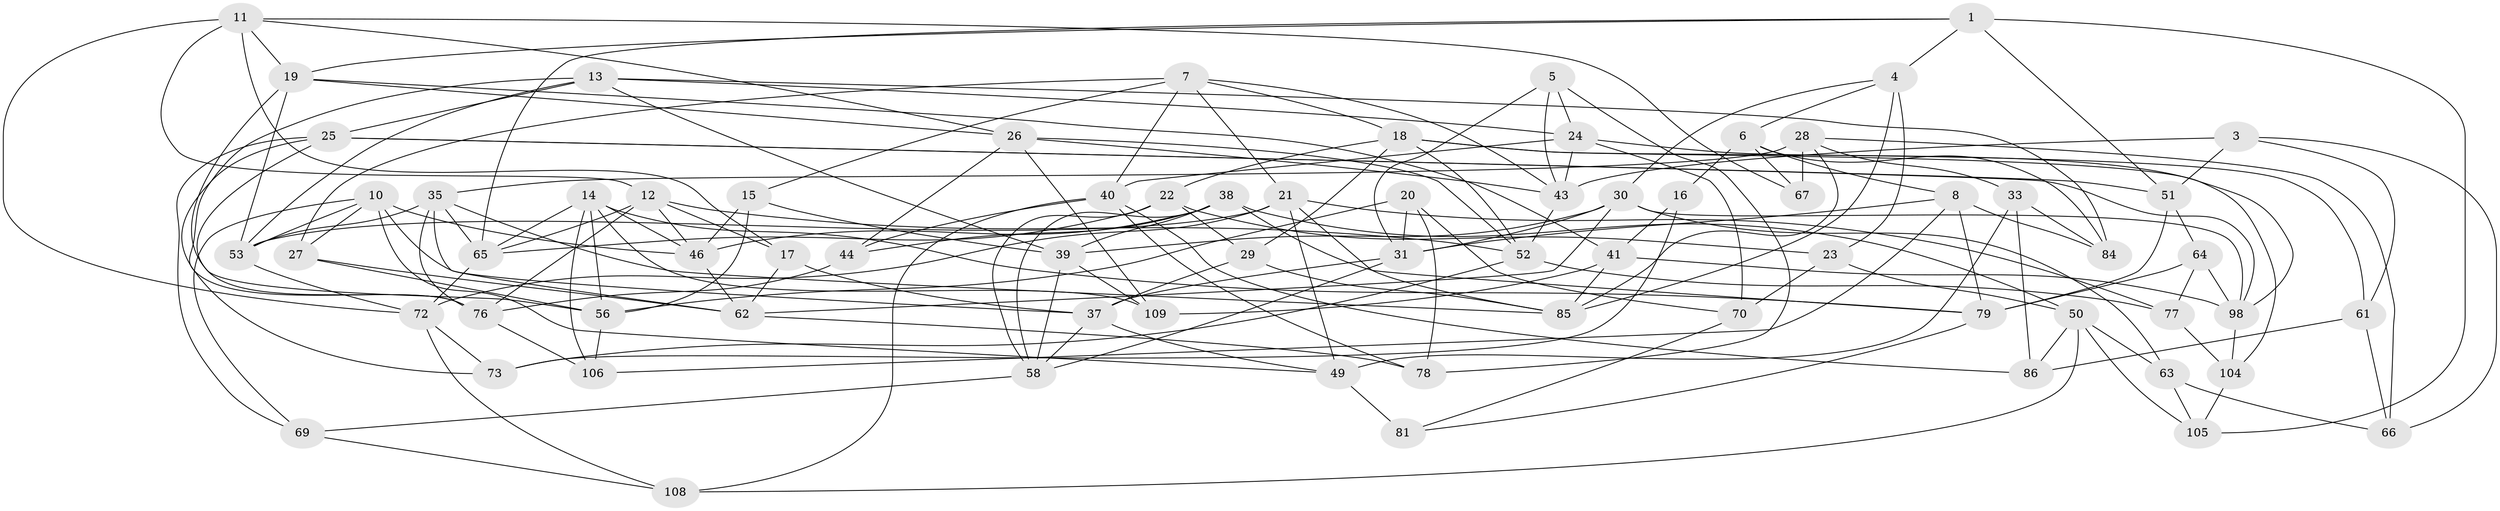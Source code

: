 // Generated by graph-tools (version 1.1) at 2025/52/02/27/25 19:52:33]
// undirected, 71 vertices, 178 edges
graph export_dot {
graph [start="1"]
  node [color=gray90,style=filled];
  1 [super="+2"];
  3;
  4 [super="+34"];
  5;
  6 [super="+97"];
  7 [super="+9"];
  8 [super="+48"];
  10 [super="+74"];
  11 [super="+47"];
  12 [super="+57"];
  13 [super="+45"];
  14 [super="+96"];
  15;
  16;
  17;
  18 [super="+112"];
  19 [super="+111"];
  20;
  21 [super="+94"];
  22 [super="+42"];
  23 [super="+83"];
  24 [super="+113"];
  25 [super="+32"];
  26 [super="+36"];
  27;
  28 [super="+82"];
  29;
  30 [super="+100"];
  31 [super="+87"];
  33;
  35 [super="+75"];
  37 [super="+68"];
  38 [super="+55"];
  39 [super="+60"];
  40 [super="+107"];
  41 [super="+103"];
  43 [super="+110"];
  44;
  46 [super="+59"];
  49 [super="+54"];
  50 [super="+88"];
  51 [super="+80"];
  52 [super="+91"];
  53 [super="+93"];
  56 [super="+89"];
  58 [super="+101"];
  61;
  62 [super="+99"];
  63;
  64;
  65 [super="+71"];
  66;
  67;
  69;
  70;
  72 [super="+90"];
  73;
  76 [super="+102"];
  77;
  78;
  79 [super="+95"];
  81;
  84;
  85 [super="+92"];
  86;
  98 [super="+114"];
  104;
  105;
  106;
  108;
  109;
  1 -- 105;
  1 -- 4;
  1 -- 51 [weight=2];
  1 -- 19;
  1 -- 65;
  3 -- 61;
  3 -- 66;
  3 -- 51;
  3 -- 43;
  4 -- 23 [weight=2];
  4 -- 85;
  4 -- 6;
  4 -- 30;
  5 -- 78;
  5 -- 31;
  5 -- 43;
  5 -- 24;
  6 -- 67;
  6 -- 16;
  6 -- 8 [weight=2];
  6 -- 84;
  7 -- 27;
  7 -- 15;
  7 -- 43;
  7 -- 21;
  7 -- 18;
  7 -- 40;
  8 -- 79;
  8 -- 84;
  8 -- 106;
  8 -- 31;
  10 -- 69;
  10 -- 49;
  10 -- 46;
  10 -- 37;
  10 -- 27;
  10 -- 53;
  11 -- 67;
  11 -- 12;
  11 -- 72;
  11 -- 17;
  11 -- 19;
  11 -- 26;
  12 -- 46;
  12 -- 17;
  12 -- 52;
  12 -- 76;
  12 -- 65;
  13 -- 84;
  13 -- 24;
  13 -- 76;
  13 -- 53;
  13 -- 39;
  13 -- 25;
  14 -- 106;
  14 -- 109;
  14 -- 46;
  14 -- 56;
  14 -- 79;
  14 -- 65;
  15 -- 46;
  15 -- 39;
  15 -- 56;
  16 -- 41 [weight=2];
  16 -- 73;
  17 -- 62;
  17 -- 37;
  18 -- 104;
  18 -- 22;
  18 -- 52;
  18 -- 29;
  18 -- 61;
  19 -- 41;
  19 -- 53;
  19 -- 26;
  19 -- 56;
  20 -- 70;
  20 -- 78;
  20 -- 31;
  20 -- 56;
  21 -- 53;
  21 -- 49;
  21 -- 72;
  21 -- 85;
  21 -- 77;
  22 -- 23 [weight=2];
  22 -- 58;
  22 -- 65;
  22 -- 29;
  23 -- 70;
  23 -- 50;
  24 -- 40;
  24 -- 98;
  24 -- 70;
  24 -- 43;
  25 -- 51;
  25 -- 73;
  25 -- 98;
  25 -- 69;
  25 -- 76;
  26 -- 43;
  26 -- 52;
  26 -- 44;
  26 -- 109;
  27 -- 56;
  27 -- 62;
  28 -- 67 [weight=2];
  28 -- 66;
  28 -- 35;
  28 -- 33;
  28 -- 85;
  29 -- 37;
  29 -- 85;
  30 -- 63;
  30 -- 62;
  30 -- 31;
  30 -- 98;
  30 -- 39;
  31 -- 37;
  31 -- 58;
  33 -- 86;
  33 -- 84;
  33 -- 49;
  35 -- 53;
  35 -- 76;
  35 -- 65;
  35 -- 62;
  35 -- 85;
  37 -- 58;
  37 -- 49;
  38 -- 50;
  38 -- 44;
  38 -- 46;
  38 -- 58;
  38 -- 79;
  38 -- 39;
  39 -- 109;
  39 -- 58;
  40 -- 108;
  40 -- 44;
  40 -- 86;
  40 -- 78;
  41 -- 98;
  41 -- 109;
  41 -- 85;
  43 -- 52;
  44 -- 76;
  46 -- 62;
  49 -- 81 [weight=2];
  50 -- 63;
  50 -- 105;
  50 -- 108;
  50 -- 86;
  51 -- 64;
  51 -- 79;
  52 -- 73;
  52 -- 77;
  53 -- 72;
  56 -- 106;
  58 -- 69;
  61 -- 66;
  61 -- 86;
  62 -- 78;
  63 -- 105;
  63 -- 66;
  64 -- 77;
  64 -- 98;
  64 -- 79;
  65 -- 72;
  69 -- 108;
  70 -- 81;
  72 -- 108;
  72 -- 73;
  76 -- 106;
  77 -- 104;
  79 -- 81;
  98 -- 104;
  104 -- 105;
}
